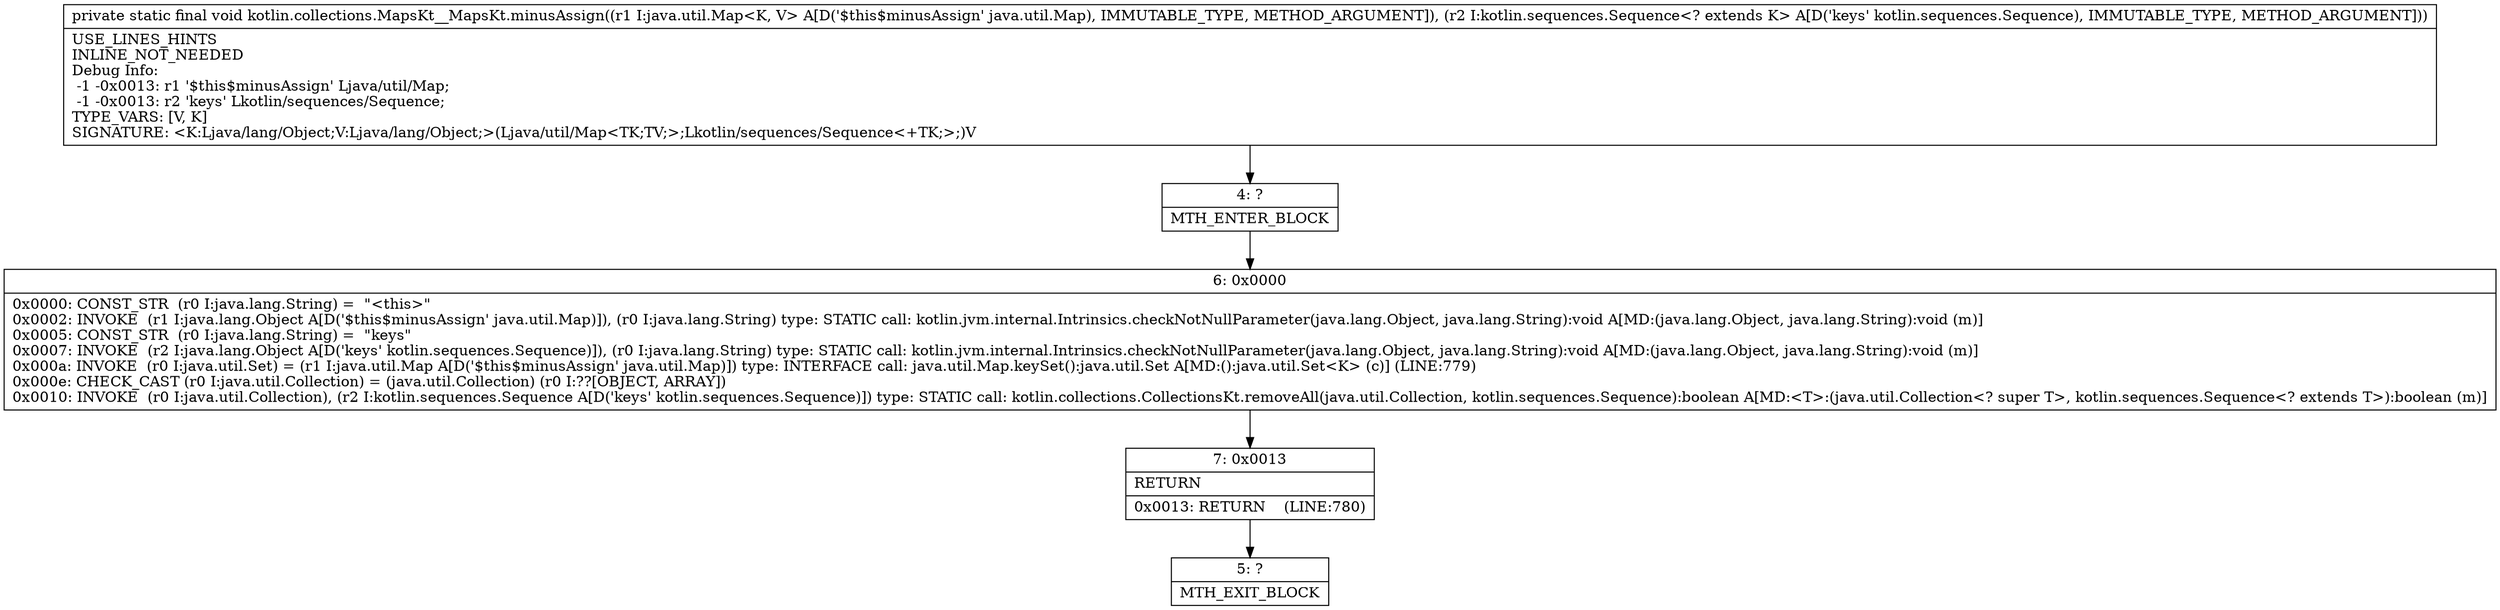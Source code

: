 digraph "CFG forkotlin.collections.MapsKt__MapsKt.minusAssign(Ljava\/util\/Map;Lkotlin\/sequences\/Sequence;)V" {
Node_4 [shape=record,label="{4\:\ ?|MTH_ENTER_BLOCK\l}"];
Node_6 [shape=record,label="{6\:\ 0x0000|0x0000: CONST_STR  (r0 I:java.lang.String) =  \"\<this\>\" \l0x0002: INVOKE  (r1 I:java.lang.Object A[D('$this$minusAssign' java.util.Map)]), (r0 I:java.lang.String) type: STATIC call: kotlin.jvm.internal.Intrinsics.checkNotNullParameter(java.lang.Object, java.lang.String):void A[MD:(java.lang.Object, java.lang.String):void (m)]\l0x0005: CONST_STR  (r0 I:java.lang.String) =  \"keys\" \l0x0007: INVOKE  (r2 I:java.lang.Object A[D('keys' kotlin.sequences.Sequence)]), (r0 I:java.lang.String) type: STATIC call: kotlin.jvm.internal.Intrinsics.checkNotNullParameter(java.lang.Object, java.lang.String):void A[MD:(java.lang.Object, java.lang.String):void (m)]\l0x000a: INVOKE  (r0 I:java.util.Set) = (r1 I:java.util.Map A[D('$this$minusAssign' java.util.Map)]) type: INTERFACE call: java.util.Map.keySet():java.util.Set A[MD:():java.util.Set\<K\> (c)] (LINE:779)\l0x000e: CHECK_CAST (r0 I:java.util.Collection) = (java.util.Collection) (r0 I:??[OBJECT, ARRAY]) \l0x0010: INVOKE  (r0 I:java.util.Collection), (r2 I:kotlin.sequences.Sequence A[D('keys' kotlin.sequences.Sequence)]) type: STATIC call: kotlin.collections.CollectionsKt.removeAll(java.util.Collection, kotlin.sequences.Sequence):boolean A[MD:\<T\>:(java.util.Collection\<? super T\>, kotlin.sequences.Sequence\<? extends T\>):boolean (m)]\l}"];
Node_7 [shape=record,label="{7\:\ 0x0013|RETURN\l|0x0013: RETURN    (LINE:780)\l}"];
Node_5 [shape=record,label="{5\:\ ?|MTH_EXIT_BLOCK\l}"];
MethodNode[shape=record,label="{private static final void kotlin.collections.MapsKt__MapsKt.minusAssign((r1 I:java.util.Map\<K, V\> A[D('$this$minusAssign' java.util.Map), IMMUTABLE_TYPE, METHOD_ARGUMENT]), (r2 I:kotlin.sequences.Sequence\<? extends K\> A[D('keys' kotlin.sequences.Sequence), IMMUTABLE_TYPE, METHOD_ARGUMENT]))  | USE_LINES_HINTS\lINLINE_NOT_NEEDED\lDebug Info:\l  \-1 \-0x0013: r1 '$this$minusAssign' Ljava\/util\/Map;\l  \-1 \-0x0013: r2 'keys' Lkotlin\/sequences\/Sequence;\lTYPE_VARS: [V, K]\lSIGNATURE: \<K:Ljava\/lang\/Object;V:Ljava\/lang\/Object;\>(Ljava\/util\/Map\<TK;TV;\>;Lkotlin\/sequences\/Sequence\<+TK;\>;)V\l}"];
MethodNode -> Node_4;Node_4 -> Node_6;
Node_6 -> Node_7;
Node_7 -> Node_5;
}

